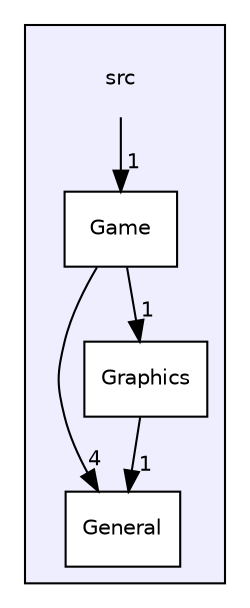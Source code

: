 digraph "src" {
  compound=true
  node [ fontsize="10", fontname="Helvetica"];
  edge [ labelfontsize="10", labelfontname="Helvetica"];
  subgraph clusterdir_68267d1309a1af8e8297ef4c3efbcdba {
    graph [ bgcolor="#eeeeff", pencolor="black", label="" URL="dir_68267d1309a1af8e8297ef4c3efbcdba.html"];
    dir_68267d1309a1af8e8297ef4c3efbcdba [shape=plaintext label="src"];
    dir_b43036362fece0f978c3c8156df55d19 [shape=box label="Game" color="black" fillcolor="white" style="filled" URL="dir_b43036362fece0f978c3c8156df55d19.html"];
    dir_dafe2725f7a087e9364cfe7fbd37f564 [shape=box label="General" color="black" fillcolor="white" style="filled" URL="dir_dafe2725f7a087e9364cfe7fbd37f564.html"];
    dir_3419e189e460663ec2c964233bf8dcd6 [shape=box label="Graphics" color="black" fillcolor="white" style="filled" URL="dir_3419e189e460663ec2c964233bf8dcd6.html"];
  }
  dir_68267d1309a1af8e8297ef4c3efbcdba->dir_b43036362fece0f978c3c8156df55d19 [headlabel="1", labeldistance=1.5 headhref="dir_000000_000001.html"];
  dir_b43036362fece0f978c3c8156df55d19->dir_dafe2725f7a087e9364cfe7fbd37f564 [headlabel="4", labeldistance=1.5 headhref="dir_000001_000002.html"];
  dir_b43036362fece0f978c3c8156df55d19->dir_3419e189e460663ec2c964233bf8dcd6 [headlabel="1", labeldistance=1.5 headhref="dir_000001_000003.html"];
  dir_3419e189e460663ec2c964233bf8dcd6->dir_dafe2725f7a087e9364cfe7fbd37f564 [headlabel="1", labeldistance=1.5 headhref="dir_000003_000002.html"];
}
